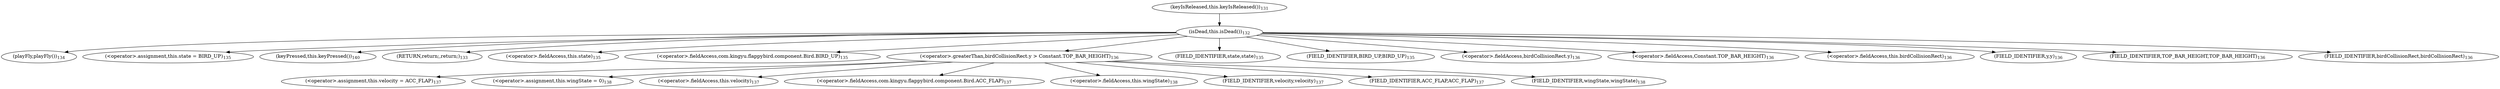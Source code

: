 digraph "birdFlap" {  
"581" [label = <(keyIsReleased,this.keyIsReleased())<SUB>131</SUB>> ]
"586" [label = <(playFly,playFly())<SUB>134</SUB>> ]
"588" [label = <(&lt;operator&gt;.assignment,this.state = BIRD_UP)<SUB>135</SUB>> ]
"618" [label = <(keyPressed,this.keyPressed())<SUB>140</SUB>> ]
"584" [label = <(isDead,this.isDead())<SUB>132</SUB>> ]
"585" [label = <(RETURN,return;,return;)<SUB>133</SUB>> ]
"589" [label = <(&lt;operator&gt;.fieldAccess,this.state)<SUB>135</SUB>> ]
"592" [label = <(&lt;operator&gt;.fieldAccess,com.kingyu.flappybird.component.Bird.BIRD_UP)<SUB>135</SUB>> ]
"596" [label = <(&lt;operator&gt;.greaterThan,birdCollisionRect.y &gt; Constant.TOP_BAR_HEIGHT)<SUB>136</SUB>> ]
"591" [label = <(FIELD_IDENTIFIER,state,state)<SUB>135</SUB>> ]
"594" [label = <(FIELD_IDENTIFIER,BIRD_UP,BIRD_UP)<SUB>135</SUB>> ]
"597" [label = <(&lt;operator&gt;.fieldAccess,birdCollisionRect.y)<SUB>136</SUB>> ]
"602" [label = <(&lt;operator&gt;.fieldAccess,Constant.TOP_BAR_HEIGHT)<SUB>136</SUB>> ]
"606" [label = <(&lt;operator&gt;.assignment,this.velocity = ACC_FLAP)<SUB>137</SUB>> ]
"613" [label = <(&lt;operator&gt;.assignment,this.wingState = 0)<SUB>138</SUB>> ]
"598" [label = <(&lt;operator&gt;.fieldAccess,this.birdCollisionRect)<SUB>136</SUB>> ]
"601" [label = <(FIELD_IDENTIFIER,y,y)<SUB>136</SUB>> ]
"604" [label = <(FIELD_IDENTIFIER,TOP_BAR_HEIGHT,TOP_BAR_HEIGHT)<SUB>136</SUB>> ]
"607" [label = <(&lt;operator&gt;.fieldAccess,this.velocity)<SUB>137</SUB>> ]
"610" [label = <(&lt;operator&gt;.fieldAccess,com.kingyu.flappybird.component.Bird.ACC_FLAP)<SUB>137</SUB>> ]
"614" [label = <(&lt;operator&gt;.fieldAccess,this.wingState)<SUB>138</SUB>> ]
"600" [label = <(FIELD_IDENTIFIER,birdCollisionRect,birdCollisionRect)<SUB>136</SUB>> ]
"609" [label = <(FIELD_IDENTIFIER,velocity,velocity)<SUB>137</SUB>> ]
"612" [label = <(FIELD_IDENTIFIER,ACC_FLAP,ACC_FLAP)<SUB>137</SUB>> ]
"616" [label = <(FIELD_IDENTIFIER,wingState,wingState)<SUB>138</SUB>> ]
  "581" -> "584" 
  "584" -> "618" 
  "584" -> "602" 
  "584" -> "592" 
  "584" -> "588" 
  "584" -> "586" 
  "584" -> "596" 
  "584" -> "591" 
  "584" -> "585" 
  "584" -> "600" 
  "584" -> "589" 
  "584" -> "604" 
  "584" -> "594" 
  "584" -> "597" 
  "584" -> "601" 
  "584" -> "598" 
  "596" -> "606" 
  "596" -> "607" 
  "596" -> "616" 
  "596" -> "609" 
  "596" -> "612" 
  "596" -> "610" 
  "596" -> "614" 
  "596" -> "613" 
}
